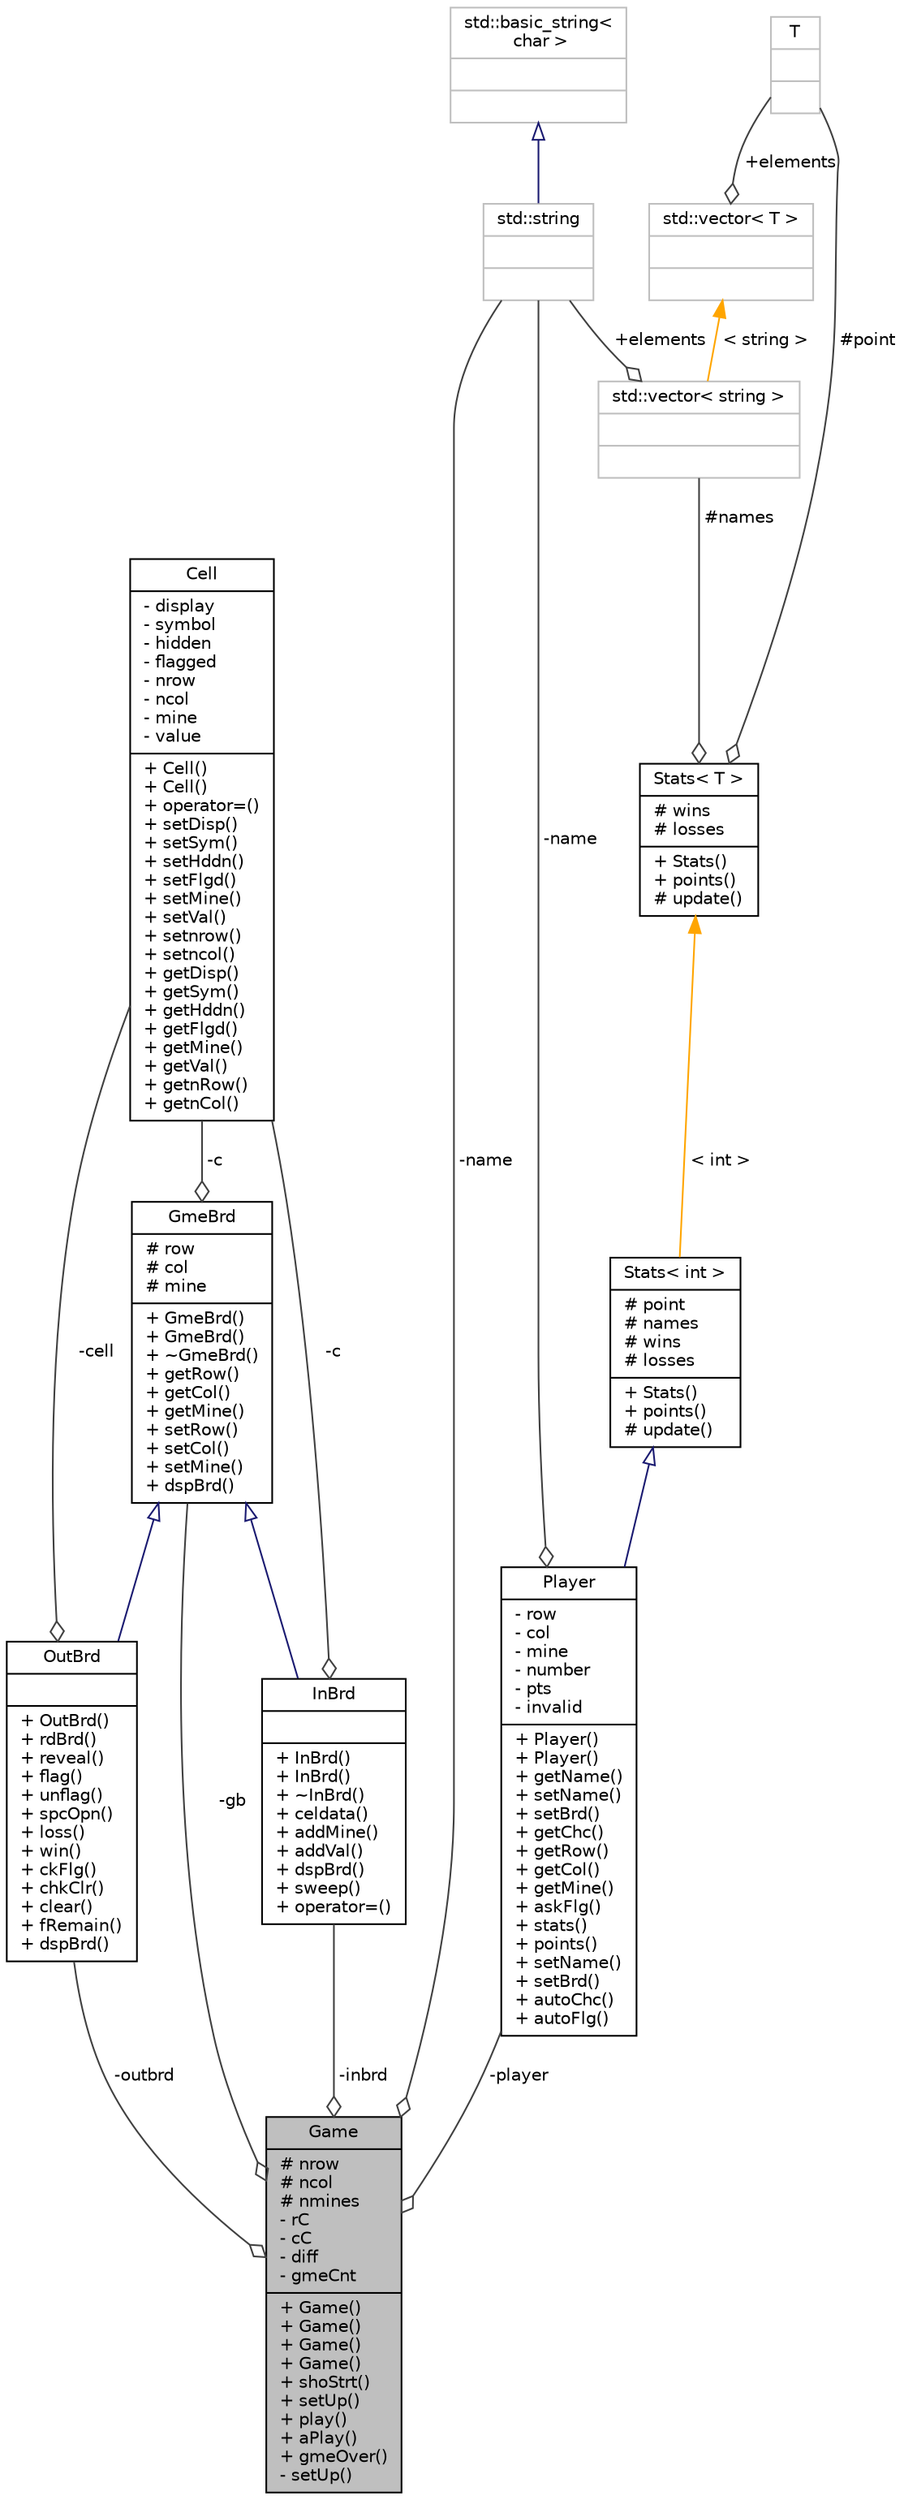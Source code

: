 digraph "Game"
{
 // INTERACTIVE_SVG=YES
 // LATEX_PDF_SIZE
  edge [fontname="Helvetica",fontsize="10",labelfontname="Helvetica",labelfontsize="10"];
  node [fontname="Helvetica",fontsize="10",shape=record];
  Node1 [label="{Game\n|# nrow\l# ncol\l# nmines\l- rC\l- cC\l- diff\l- gmeCnt\l|+ Game()\l+ Game()\l+ Game()\l+ Game()\l+ shoStrt()\l+ setUp()\l+ play()\l+ aPlay()\l+ gmeOver()\l- setUp()\l}",height=0.2,width=0.4,color="black", fillcolor="grey75", style="filled", fontcolor="black",tooltip=" "];
  Node2 -> Node1 [color="grey25",fontsize="10",style="solid",label=" -gb" ,arrowhead="odiamond",fontname="Helvetica"];
  Node2 [label="{GmeBrd\n|# row\l# col\l# mine\l|+ GmeBrd()\l+ GmeBrd()\l+ ~GmeBrd()\l+ getRow()\l+ getCol()\l+ getMine()\l+ setRow()\l+ setCol()\l+ setMine()\l+ dspBrd()\l}",height=0.2,width=0.4,color="black", fillcolor="white", style="filled",URL="$d7/d12/class_gme_brd.html",tooltip=" "];
  Node3 -> Node2 [color="grey25",fontsize="10",style="solid",label=" -c" ,arrowhead="odiamond",fontname="Helvetica"];
  Node3 [label="{Cell\n|- display\l- symbol\l- hidden\l- flagged\l- nrow\l- ncol\l- mine\l- value\l|+ Cell()\l+ Cell()\l+ operator=()\l+ setDisp()\l+ setSym()\l+ setHddn()\l+ setFlgd()\l+ setMine()\l+ setVal()\l+ setnrow()\l+ setncol()\l+ getDisp()\l+ getSym()\l+ getHddn()\l+ getFlgd()\l+ getMine()\l+ getVal()\l+ getnRow()\l+ getnCol()\l}",height=0.2,width=0.4,color="black", fillcolor="white", style="filled",URL="$dd/d11/class_cell.html",tooltip=" "];
  Node4 -> Node1 [color="grey25",fontsize="10",style="solid",label=" -outbrd" ,arrowhead="odiamond",fontname="Helvetica"];
  Node4 [label="{OutBrd\n||+ OutBrd()\l+ rdBrd()\l+ reveal()\l+ flag()\l+ unflag()\l+ spcOpn()\l+ loss()\l+ win()\l+ ckFlg()\l+ chkClr()\l+ clear()\l+ fRemain()\l+ dspBrd()\l}",height=0.2,width=0.4,color="black", fillcolor="white", style="filled",URL="$d0/df1/class_out_brd.html",tooltip=" "];
  Node2 -> Node4 [dir="back",color="midnightblue",fontsize="10",style="solid",arrowtail="onormal",fontname="Helvetica"];
  Node3 -> Node4 [color="grey25",fontsize="10",style="solid",label=" -cell" ,arrowhead="odiamond",fontname="Helvetica"];
  Node5 -> Node1 [color="grey25",fontsize="10",style="solid",label=" -name" ,arrowhead="odiamond",fontname="Helvetica"];
  Node5 [label="{std::string\n||}",height=0.2,width=0.4,color="grey75", fillcolor="white", style="filled",tooltip="STL class."];
  Node6 -> Node5 [dir="back",color="midnightblue",fontsize="10",style="solid",arrowtail="onormal",fontname="Helvetica"];
  Node6 [label="{std::basic_string\<\l char \>\n||}",height=0.2,width=0.4,color="grey75", fillcolor="white", style="filled",tooltip="STL class."];
  Node7 -> Node1 [color="grey25",fontsize="10",style="solid",label=" -player" ,arrowhead="odiamond",fontname="Helvetica"];
  Node7 [label="{Player\n|- row\l- col\l- mine\l- number\l- pts\l- invalid\l|+ Player()\l+ Player()\l+ getName()\l+ setName()\l+ setBrd()\l+ getChc()\l+ getRow()\l+ getCol()\l+ getMine()\l+ askFlg()\l+ stats()\l+ points()\l+ setName()\l+ setBrd()\l+ autoChc()\l+ autoFlg()\l}",height=0.2,width=0.4,color="black", fillcolor="white", style="filled",URL="$d8/d53/class_player.html",tooltip=" "];
  Node8 -> Node7 [dir="back",color="midnightblue",fontsize="10",style="solid",arrowtail="onormal",fontname="Helvetica"];
  Node8 [label="{Stats\< int \>\n|# point\l# names\l# wins\l# losses\l|+ Stats()\l+ points()\l# update()\l}",height=0.2,width=0.4,color="black", fillcolor="white", style="filled",URL="$df/d1b/class_stats.html",tooltip=" "];
  Node9 -> Node8 [dir="back",color="orange",fontsize="10",style="solid",label=" \< int \>" ,fontname="Helvetica"];
  Node9 [label="{Stats\< T \>\n|# wins\l# losses\l|+ Stats()\l+ points()\l# update()\l}",height=0.2,width=0.4,color="black", fillcolor="white", style="filled",URL="$df/d1b/class_stats.html",tooltip=" "];
  Node10 -> Node9 [color="grey25",fontsize="10",style="solid",label=" #names" ,arrowhead="odiamond",fontname="Helvetica"];
  Node10 [label="{std::vector\< string \>\n||}",height=0.2,width=0.4,color="grey75", fillcolor="white", style="filled",tooltip=" "];
  Node5 -> Node10 [color="grey25",fontsize="10",style="solid",label=" +elements" ,arrowhead="odiamond",fontname="Helvetica"];
  Node11 -> Node10 [dir="back",color="orange",fontsize="10",style="solid",label=" \< string \>" ,fontname="Helvetica"];
  Node11 [label="{std::vector\< T \>\n||}",height=0.2,width=0.4,color="grey75", fillcolor="white", style="filled",tooltip="STL class."];
  Node12 -> Node11 [color="grey25",fontsize="10",style="solid",label=" +elements" ,arrowhead="odiamond",fontname="Helvetica"];
  Node12 [label="{T\n||}",height=0.2,width=0.4,color="grey75", fillcolor="white", style="filled",tooltip=" "];
  Node12 -> Node9 [color="grey25",fontsize="10",style="solid",label=" #point" ,arrowhead="odiamond",fontname="Helvetica"];
  Node5 -> Node7 [color="grey25",fontsize="10",style="solid",label=" -name" ,arrowhead="odiamond",fontname="Helvetica"];
  Node13 -> Node1 [color="grey25",fontsize="10",style="solid",label=" -inbrd" ,arrowhead="odiamond",fontname="Helvetica"];
  Node13 [label="{InBrd\n||+ InBrd()\l+ InBrd()\l+ ~InBrd()\l+ celdata()\l+ addMine()\l+ addVal()\l+ dspBrd()\l+ sweep()\l+ operator=()\l}",height=0.2,width=0.4,color="black", fillcolor="white", style="filled",URL="$de/db8/class_in_brd.html",tooltip=" "];
  Node2 -> Node13 [dir="back",color="midnightblue",fontsize="10",style="solid",arrowtail="onormal",fontname="Helvetica"];
  Node3 -> Node13 [color="grey25",fontsize="10",style="solid",label=" -c" ,arrowhead="odiamond",fontname="Helvetica"];
}
